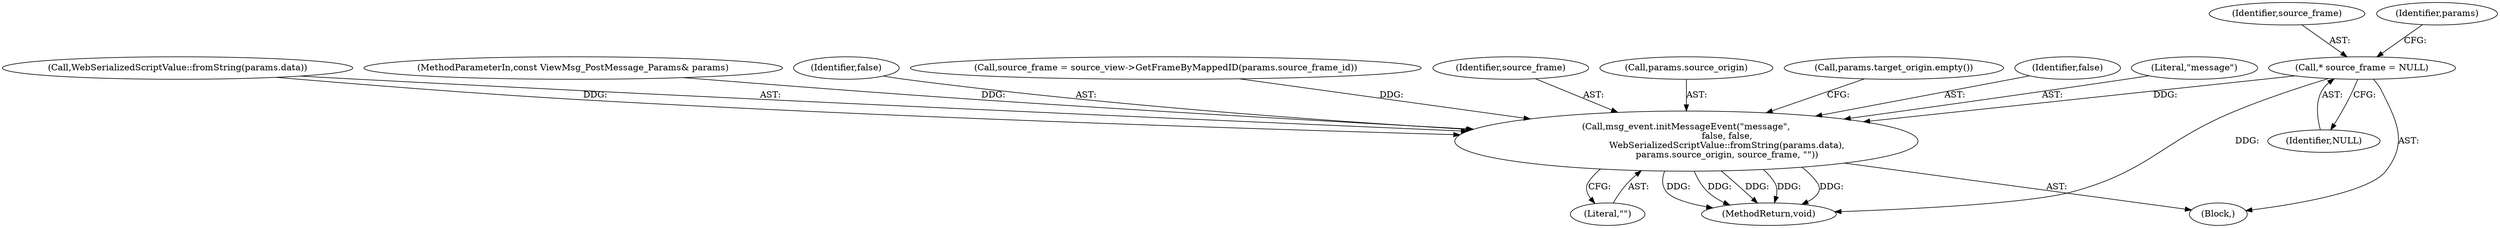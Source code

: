 digraph "0_Chrome_d1a59e4e845a01d7d7b80ef184b672752a9eae4d_0@pointer" {
"1000116" [label="(Call,* source_frame = NULL)"];
"1000146" [label="(Call,msg_event.initMessageEvent(\"message\",\n                             false, false,\n                             WebSerializedScriptValue::fromString(params.data),\n                             params.source_origin, source_frame, \"\"))"];
"1000148" [label="(Identifier,false)"];
"1000146" [label="(Call,msg_event.initMessageEvent(\"message\",\n                             false, false,\n                             WebSerializedScriptValue::fromString(params.data),\n                             params.source_origin, source_frame, \"\"))"];
"1000147" [label="(Literal,\"message\")"];
"1000150" [label="(Call,WebSerializedScriptValue::fromString(params.data))"];
"1000101" [label="(MethodParameterIn,const ViewMsg_PostMessage_Params& params)"];
"1000117" [label="(Identifier,source_frame)"];
"1000122" [label="(Identifier,params)"];
"1000149" [label="(Identifier,false)"];
"1000135" [label="(Call,source_frame = source_view->GetFrameByMappedID(params.source_frame_id))"];
"1000174" [label="(MethodReturn,void)"];
"1000157" [label="(Identifier,source_frame)"];
"1000154" [label="(Call,params.source_origin)"];
"1000162" [label="(Call,params.target_origin.empty())"];
"1000118" [label="(Identifier,NULL)"];
"1000158" [label="(Literal,\"\")"];
"1000102" [label="(Block,)"];
"1000116" [label="(Call,* source_frame = NULL)"];
"1000116" -> "1000102"  [label="AST: "];
"1000116" -> "1000118"  [label="CFG: "];
"1000117" -> "1000116"  [label="AST: "];
"1000118" -> "1000116"  [label="AST: "];
"1000122" -> "1000116"  [label="CFG: "];
"1000116" -> "1000174"  [label="DDG: "];
"1000116" -> "1000146"  [label="DDG: "];
"1000146" -> "1000102"  [label="AST: "];
"1000146" -> "1000158"  [label="CFG: "];
"1000147" -> "1000146"  [label="AST: "];
"1000148" -> "1000146"  [label="AST: "];
"1000149" -> "1000146"  [label="AST: "];
"1000150" -> "1000146"  [label="AST: "];
"1000154" -> "1000146"  [label="AST: "];
"1000157" -> "1000146"  [label="AST: "];
"1000158" -> "1000146"  [label="AST: "];
"1000162" -> "1000146"  [label="CFG: "];
"1000146" -> "1000174"  [label="DDG: "];
"1000146" -> "1000174"  [label="DDG: "];
"1000146" -> "1000174"  [label="DDG: "];
"1000146" -> "1000174"  [label="DDG: "];
"1000146" -> "1000174"  [label="DDG: "];
"1000150" -> "1000146"  [label="DDG: "];
"1000101" -> "1000146"  [label="DDG: "];
"1000135" -> "1000146"  [label="DDG: "];
}
